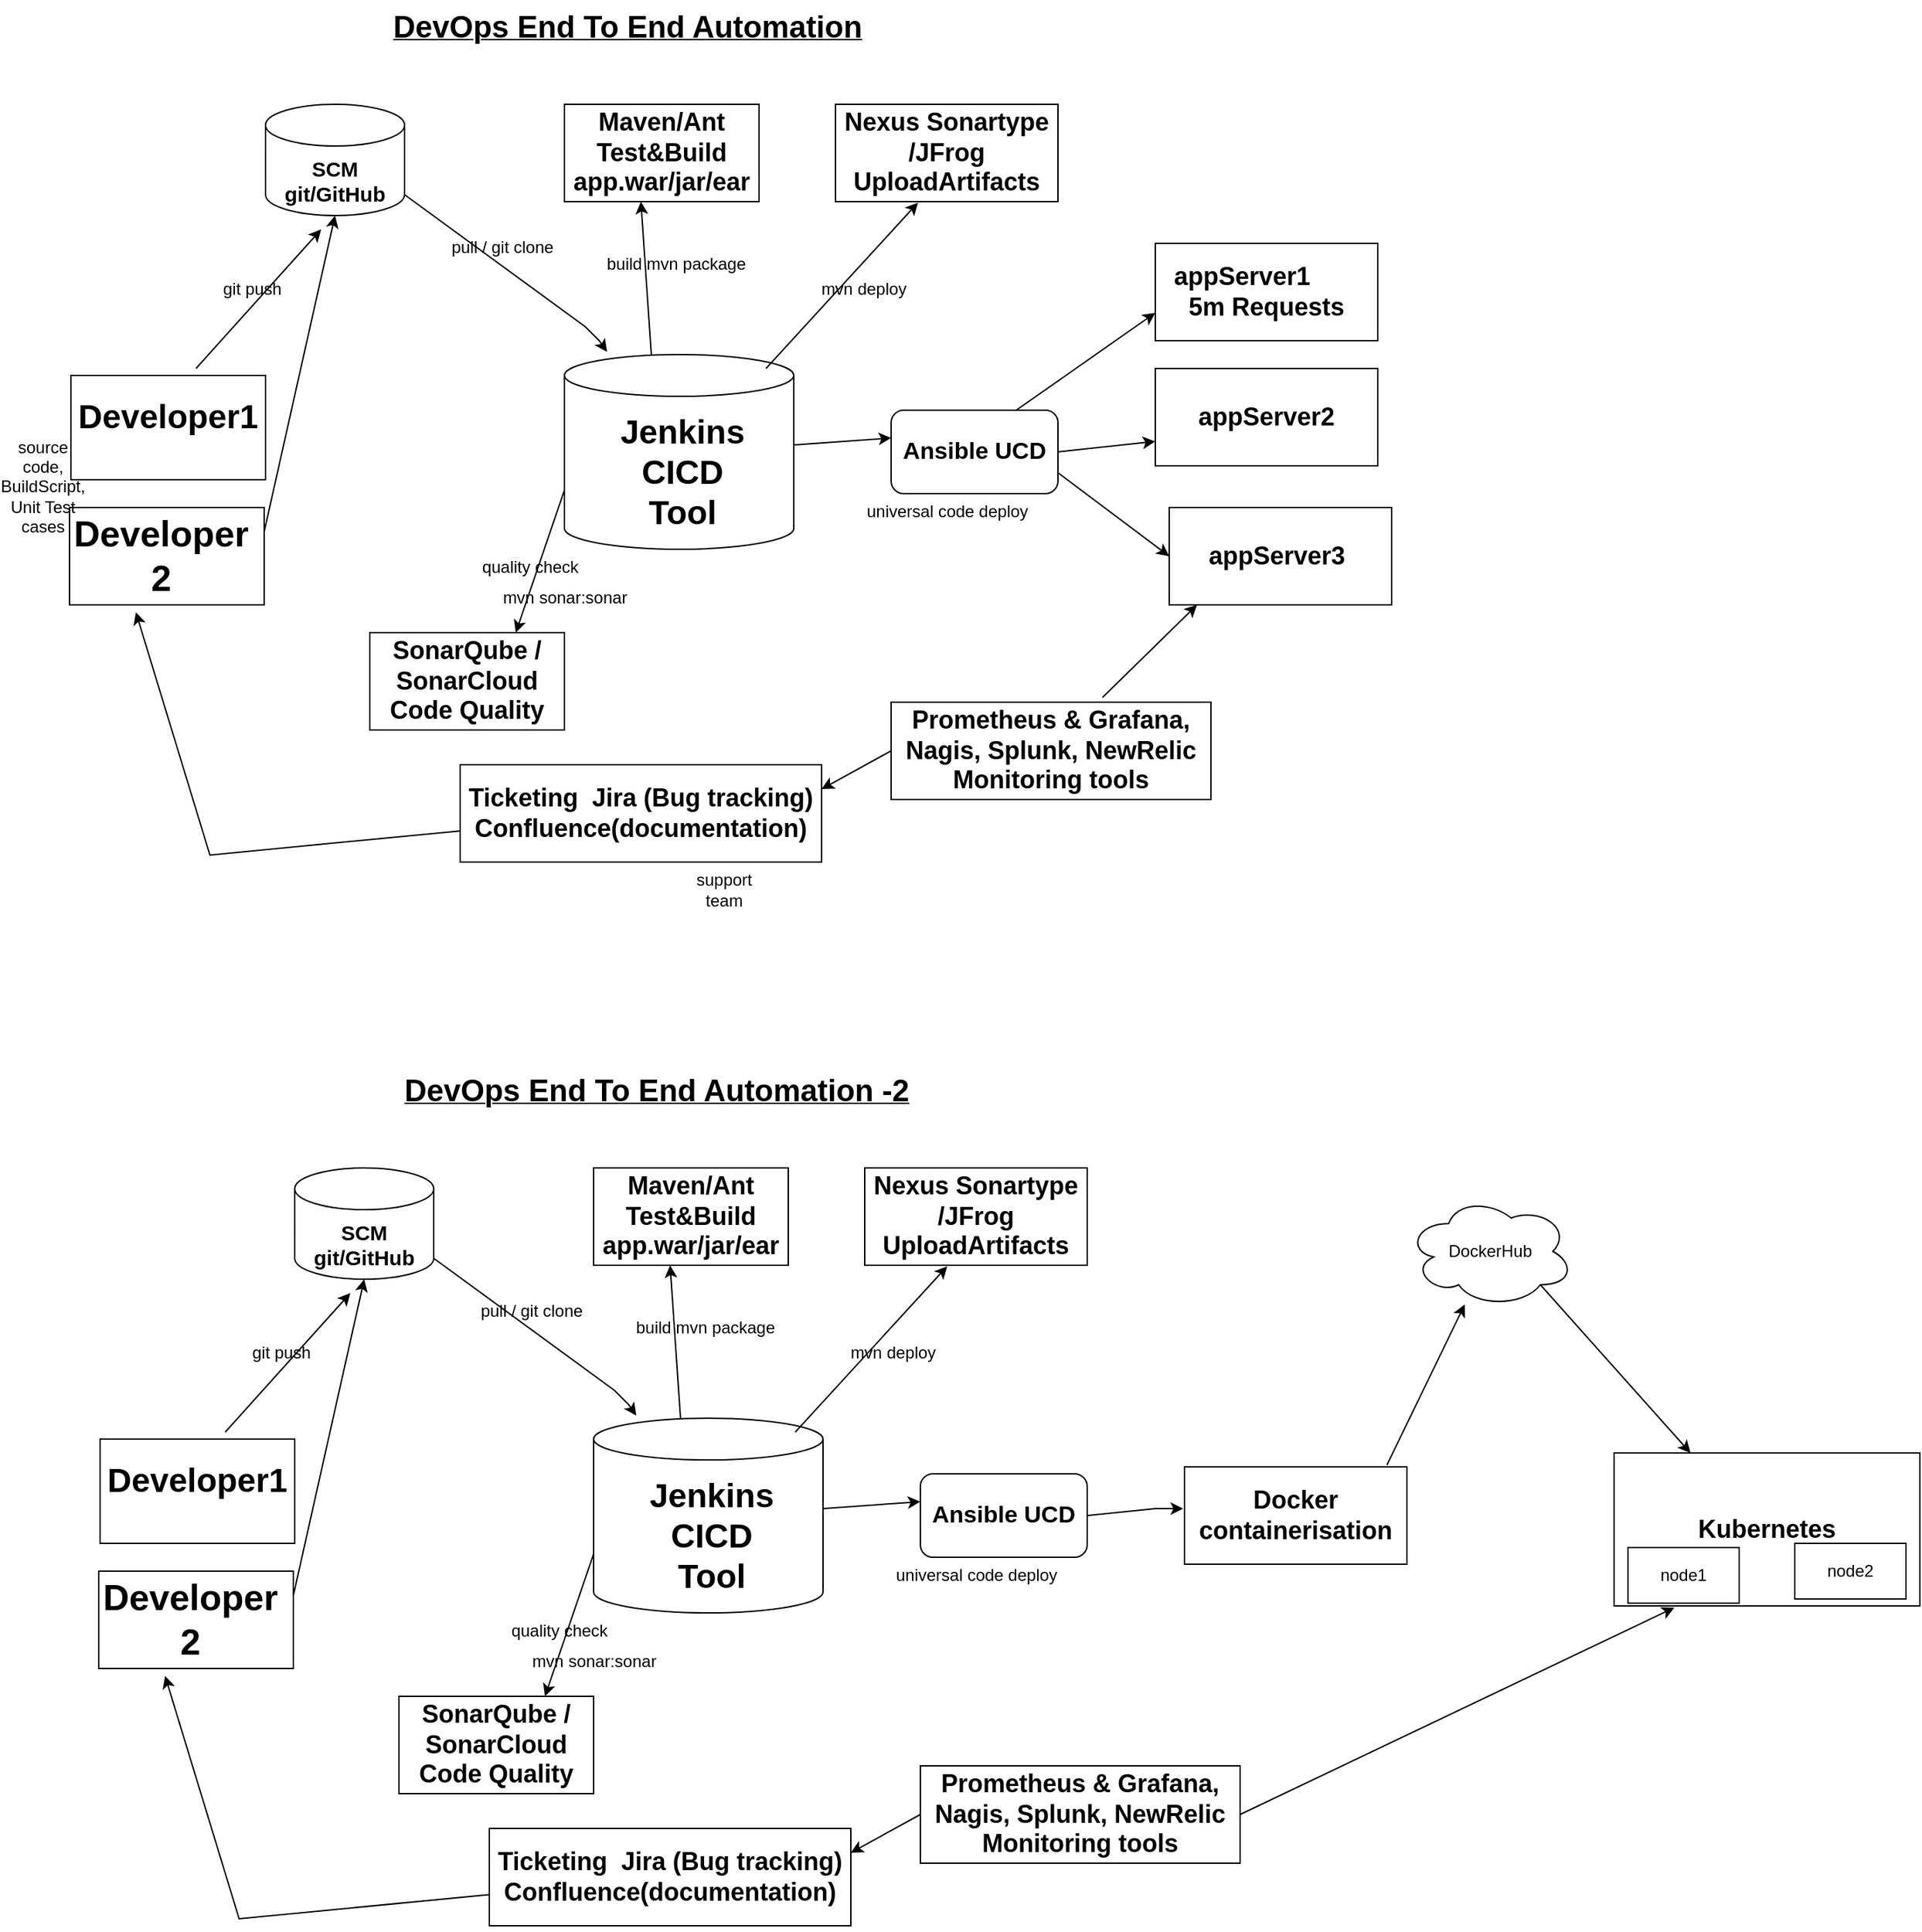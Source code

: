 <mxfile version="21.4.0" type="github">
  <diagram name="Page-1" id="sGoEkAkYfxBxlN_eNePl">
    <mxGraphModel dx="786" dy="1567" grid="1" gridSize="10" guides="1" tooltips="1" connect="1" arrows="1" fold="1" page="1" pageScale="1" pageWidth="850" pageHeight="1100" math="0" shadow="0">
      <root>
        <mxCell id="0" />
        <mxCell id="1" parent="0" />
        <mxCell id="tWXya9BSpgEIetVlgOEi-1" value="" style="rounded=0;whiteSpace=wrap;html=1;" vertex="1" parent="1">
          <mxGeometry x="69" y="330" width="140" height="70" as="geometry" />
        </mxCell>
        <mxCell id="tWXya9BSpgEIetVlgOEi-3" value="" style="rounded=0;whiteSpace=wrap;html=1;" vertex="1" parent="1">
          <mxGeometry x="70" y="235" width="140" height="75" as="geometry" />
        </mxCell>
        <mxCell id="tWXya9BSpgEIetVlgOEi-4" value="&lt;font style=&quot;font-size: 24px;&quot;&gt;&lt;b&gt;Developer1&lt;/b&gt;&lt;/font&gt;" style="text;html=1;strokeColor=none;fillColor=none;align=center;verticalAlign=middle;whiteSpace=wrap;rounded=0;" vertex="1" parent="1">
          <mxGeometry x="110" y="250" width="60" height="30" as="geometry" />
        </mxCell>
        <mxCell id="tWXya9BSpgEIetVlgOEi-8" value="" style="shape=cylinder3;whiteSpace=wrap;html=1;boundedLbl=1;backgroundOutline=1;size=15;" vertex="1" parent="1">
          <mxGeometry x="210" y="40" width="100" height="80" as="geometry" />
        </mxCell>
        <mxCell id="tWXya9BSpgEIetVlgOEi-9" value="&lt;font style=&quot;font-size: 15px;&quot;&gt;&lt;b&gt;&lt;font style=&quot;font-size: 15px;&quot;&gt;SCM&lt;/font&gt; git/&lt;font style=&quot;font-size: 15px;&quot;&gt;GitHub&lt;/font&gt;&lt;/b&gt;&lt;/font&gt;" style="text;html=1;strokeColor=none;fillColor=none;align=center;verticalAlign=middle;whiteSpace=wrap;rounded=0;" vertex="1" parent="1">
          <mxGeometry x="230" y="80" width="60" height="30" as="geometry" />
        </mxCell>
        <mxCell id="tWXya9BSpgEIetVlgOEi-10" value="" style="endArrow=classic;html=1;rounded=0;" edge="1" parent="1">
          <mxGeometry width="50" height="50" relative="1" as="geometry">
            <mxPoint x="160" y="230" as="sourcePoint" />
            <mxPoint x="250" y="130" as="targetPoint" />
            <Array as="points" />
          </mxGeometry>
        </mxCell>
        <mxCell id="tWXya9BSpgEIetVlgOEi-11" value="" style="endArrow=classic;html=1;rounded=0;entryX=0.5;entryY=1;entryDx=0;entryDy=0;entryPerimeter=0;exitX=1;exitY=0.25;exitDx=0;exitDy=0;" edge="1" parent="1" source="tWXya9BSpgEIetVlgOEi-1" target="tWXya9BSpgEIetVlgOEi-8">
          <mxGeometry width="50" height="50" relative="1" as="geometry">
            <mxPoint x="380" y="270" as="sourcePoint" />
            <mxPoint x="430" y="220" as="targetPoint" />
          </mxGeometry>
        </mxCell>
        <mxCell id="tWXya9BSpgEIetVlgOEi-12" value="" style="endArrow=classic;html=1;rounded=0;exitX=1;exitY=1;exitDx=0;exitDy=-15;exitPerimeter=0;entryX=0.186;entryY=-0.014;entryDx=0;entryDy=0;entryPerimeter=0;" edge="1" parent="1" source="tWXya9BSpgEIetVlgOEi-8" target="tWXya9BSpgEIetVlgOEi-13">
          <mxGeometry width="50" height="50" relative="1" as="geometry">
            <mxPoint x="320" y="100" as="sourcePoint" />
            <mxPoint x="430" y="220" as="targetPoint" />
            <Array as="points">
              <mxPoint x="440" y="200" />
              <mxPoint x="450" y="210" />
            </Array>
          </mxGeometry>
        </mxCell>
        <mxCell id="tWXya9BSpgEIetVlgOEi-13" value="" style="shape=cylinder3;whiteSpace=wrap;html=1;boundedLbl=1;backgroundOutline=1;size=15;" vertex="1" parent="1">
          <mxGeometry x="425" y="220" width="165" height="140" as="geometry" />
        </mxCell>
        <mxCell id="tWXya9BSpgEIetVlgOEi-14" value="&lt;b&gt;&lt;font style=&quot;font-size: 24px;&quot;&gt;Jenkins CICD Tool&lt;/font&gt;&lt;/b&gt;" style="text;html=1;strokeColor=none;fillColor=none;align=center;verticalAlign=middle;whiteSpace=wrap;rounded=0;" vertex="1" parent="1">
          <mxGeometry x="480" y="290" width="60" height="30" as="geometry" />
        </mxCell>
        <mxCell id="tWXya9BSpgEIetVlgOEi-15" value="&lt;b&gt;&lt;font style=&quot;font-size: 18px;&quot;&gt;SonarQube / SonarCloud Code Quality&lt;/font&gt;&lt;/b&gt;" style="rounded=0;whiteSpace=wrap;html=1;" vertex="1" parent="1">
          <mxGeometry x="285" y="420" width="140" height="70" as="geometry" />
        </mxCell>
        <mxCell id="tWXya9BSpgEIetVlgOEi-17" value="" style="endArrow=classic;html=1;rounded=0;exitX=0;exitY=0;exitDx=0;exitDy=97.5;exitPerimeter=0;entryX=0.75;entryY=0;entryDx=0;entryDy=0;" edge="1" parent="1" source="tWXya9BSpgEIetVlgOEi-13" target="tWXya9BSpgEIetVlgOEi-15">
          <mxGeometry width="50" height="50" relative="1" as="geometry">
            <mxPoint x="375" y="405" as="sourcePoint" />
            <mxPoint x="425" y="355" as="targetPoint" />
          </mxGeometry>
        </mxCell>
        <mxCell id="tWXya9BSpgEIetVlgOEi-18" value="&lt;b&gt;&lt;font style=&quot;font-size: 18px;&quot;&gt;Maven/Ant Test&amp;amp;Build app.war/jar/ear&lt;/font&gt;&lt;/b&gt;" style="rounded=0;whiteSpace=wrap;html=1;" vertex="1" parent="1">
          <mxGeometry x="425" y="40" width="140" height="70" as="geometry" />
        </mxCell>
        <mxCell id="tWXya9BSpgEIetVlgOEi-19" value="" style="endArrow=classic;html=1;rounded=0;entryX=0.393;entryY=1;entryDx=0;entryDy=0;entryPerimeter=0;" edge="1" parent="1" target="tWXya9BSpgEIetVlgOEi-18">
          <mxGeometry width="50" height="50" relative="1" as="geometry">
            <mxPoint x="487.5" y="220" as="sourcePoint" />
            <mxPoint x="537.5" y="170" as="targetPoint" />
            <Array as="points" />
          </mxGeometry>
        </mxCell>
        <mxCell id="tWXya9BSpgEIetVlgOEi-20" value="&lt;b&gt;&lt;font style=&quot;font-size: 18px;&quot;&gt;Nexus Sonartype /JFrog UploadArtifacts&lt;/font&gt;&lt;/b&gt;" style="rounded=0;whiteSpace=wrap;html=1;" vertex="1" parent="1">
          <mxGeometry x="620" y="40" width="160" height="70" as="geometry" />
        </mxCell>
        <mxCell id="tWXya9BSpgEIetVlgOEi-21" value="" style="endArrow=classic;html=1;rounded=0;entryX=0.371;entryY=1.01;entryDx=0;entryDy=0;entryPerimeter=0;" edge="1" parent="1" target="tWXya9BSpgEIetVlgOEi-20">
          <mxGeometry width="50" height="50" relative="1" as="geometry">
            <mxPoint x="570" y="230" as="sourcePoint" />
            <mxPoint x="620" y="180" as="targetPoint" />
          </mxGeometry>
        </mxCell>
        <mxCell id="tWXya9BSpgEIetVlgOEi-23" value="" style="endArrow=classic;html=1;rounded=0;" edge="1" parent="1">
          <mxGeometry width="50" height="50" relative="1" as="geometry">
            <mxPoint x="590" y="285" as="sourcePoint" />
            <mxPoint x="660" y="280" as="targetPoint" />
          </mxGeometry>
        </mxCell>
        <mxCell id="tWXya9BSpgEIetVlgOEi-24" value="&lt;b&gt;&lt;font style=&quot;font-size: 17px;&quot;&gt;Ansible UCD&lt;/font&gt;&lt;/b&gt;" style="rounded=1;whiteSpace=wrap;html=1;" vertex="1" parent="1">
          <mxGeometry x="660" y="260" width="120" height="60" as="geometry" />
        </mxCell>
        <mxCell id="tWXya9BSpgEIetVlgOEi-25" value="&lt;b&gt;&lt;font style=&quot;font-size: 18px;&quot;&gt;appServer1&amp;nbsp; &amp;nbsp; &amp;nbsp; &amp;nbsp; 5m Requests&lt;/font&gt;&lt;/b&gt;" style="rounded=0;whiteSpace=wrap;html=1;" vertex="1" parent="1">
          <mxGeometry x="850" y="140" width="160" height="70" as="geometry" />
        </mxCell>
        <mxCell id="tWXya9BSpgEIetVlgOEi-26" value="&lt;b style=&quot;border-color: var(--border-color);&quot;&gt;&lt;font style=&quot;border-color: var(--border-color); font-size: 18px;&quot;&gt;appServer2&lt;/font&gt;&lt;/b&gt;" style="rounded=0;whiteSpace=wrap;html=1;" vertex="1" parent="1">
          <mxGeometry x="850" y="230" width="160" height="70" as="geometry" />
        </mxCell>
        <mxCell id="tWXya9BSpgEIetVlgOEi-27" value="&lt;b style=&quot;border-color: var(--border-color);&quot;&gt;&lt;font style=&quot;border-color: var(--border-color); font-size: 18px;&quot;&gt;appServer3&amp;nbsp;&lt;/font&gt;&lt;/b&gt;" style="rounded=0;whiteSpace=wrap;html=1;" vertex="1" parent="1">
          <mxGeometry x="860" y="330" width="160" height="70" as="geometry" />
        </mxCell>
        <mxCell id="tWXya9BSpgEIetVlgOEi-28" value="" style="endArrow=classic;html=1;rounded=0;exitX=0.75;exitY=0;exitDx=0;exitDy=0;" edge="1" parent="1" source="tWXya9BSpgEIetVlgOEi-24">
          <mxGeometry width="50" height="50" relative="1" as="geometry">
            <mxPoint x="800" y="240" as="sourcePoint" />
            <mxPoint x="850" y="190" as="targetPoint" />
          </mxGeometry>
        </mxCell>
        <mxCell id="tWXya9BSpgEIetVlgOEi-29" value="" style="endArrow=classic;html=1;rounded=0;entryX=0;entryY=0.75;entryDx=0;entryDy=0;exitX=1;exitY=0.5;exitDx=0;exitDy=0;" edge="1" parent="1" source="tWXya9BSpgEIetVlgOEi-24" target="tWXya9BSpgEIetVlgOEi-26">
          <mxGeometry width="50" height="50" relative="1" as="geometry">
            <mxPoint x="790" y="290" as="sourcePoint" />
            <mxPoint x="840" y="240" as="targetPoint" />
          </mxGeometry>
        </mxCell>
        <mxCell id="tWXya9BSpgEIetVlgOEi-30" value="" style="endArrow=classic;html=1;rounded=0;exitX=1;exitY=0.75;exitDx=0;exitDy=0;entryX=0;entryY=0.5;entryDx=0;entryDy=0;" edge="1" parent="1" source="tWXya9BSpgEIetVlgOEi-24" target="tWXya9BSpgEIetVlgOEi-27">
          <mxGeometry width="50" height="50" relative="1" as="geometry">
            <mxPoint x="790" y="370" as="sourcePoint" />
            <mxPoint x="840" y="320" as="targetPoint" />
          </mxGeometry>
        </mxCell>
        <mxCell id="tWXya9BSpgEIetVlgOEi-31" value="git push" style="text;html=1;align=center;verticalAlign=middle;resizable=0;points=[];autosize=1;strokeColor=none;fillColor=none;" vertex="1" parent="1">
          <mxGeometry x="165" y="158" width="70" height="30" as="geometry" />
        </mxCell>
        <mxCell id="tWXya9BSpgEIetVlgOEi-32" value="pull / git clone" style="text;html=1;align=center;verticalAlign=middle;resizable=0;points=[];autosize=1;strokeColor=none;fillColor=none;" vertex="1" parent="1">
          <mxGeometry x="330" y="128" width="100" height="30" as="geometry" />
        </mxCell>
        <mxCell id="tWXya9BSpgEIetVlgOEi-33" value="quality check" style="text;html=1;align=center;verticalAlign=middle;resizable=0;points=[];autosize=1;strokeColor=none;fillColor=none;" vertex="1" parent="1">
          <mxGeometry x="355" y="358" width="90" height="30" as="geometry" />
        </mxCell>
        <mxCell id="tWXya9BSpgEIetVlgOEi-34" value="build mvn package" style="text;html=1;align=center;verticalAlign=middle;resizable=0;points=[];autosize=1;strokeColor=none;fillColor=none;" vertex="1" parent="1">
          <mxGeometry x="445" y="140" width="120" height="30" as="geometry" />
        </mxCell>
        <mxCell id="tWXya9BSpgEIetVlgOEi-35" value="mvn sonar:sonar" style="text;html=1;align=center;verticalAlign=middle;resizable=0;points=[];autosize=1;strokeColor=none;fillColor=none;" vertex="1" parent="1">
          <mxGeometry x="370" y="380" width="110" height="30" as="geometry" />
        </mxCell>
        <mxCell id="tWXya9BSpgEIetVlgOEi-36" value="mvn deploy" style="text;html=1;align=center;verticalAlign=middle;resizable=0;points=[];autosize=1;strokeColor=none;fillColor=none;" vertex="1" parent="1">
          <mxGeometry x="600" y="158" width="80" height="30" as="geometry" />
        </mxCell>
        <mxCell id="tWXya9BSpgEIetVlgOEi-39" value="&lt;b&gt;&lt;font style=&quot;font-size: 26px;&quot;&gt;Developer 2&lt;/font&gt;&lt;/b&gt;" style="text;html=1;strokeColor=none;fillColor=none;align=center;verticalAlign=middle;whiteSpace=wrap;rounded=0;" vertex="1" parent="1">
          <mxGeometry x="105" y="350" width="60" height="30" as="geometry" />
        </mxCell>
        <mxCell id="tWXya9BSpgEIetVlgOEi-40" value="source code, BuildScript, Unit Test cases" style="text;html=1;strokeColor=none;fillColor=none;align=center;verticalAlign=middle;whiteSpace=wrap;rounded=0;" vertex="1" parent="1">
          <mxGeometry x="20" y="300" width="60" height="30" as="geometry" />
        </mxCell>
        <mxCell id="tWXya9BSpgEIetVlgOEi-41" value="&lt;b&gt;&lt;u&gt;&lt;font style=&quot;font-size: 22px;&quot;&gt;DevOps End To End Automation&lt;/font&gt;&lt;/u&gt;&lt;/b&gt;" style="text;html=1;align=center;verticalAlign=middle;resizable=0;points=[];autosize=1;strokeColor=none;fillColor=none;" vertex="1" parent="1">
          <mxGeometry x="290" y="-35" width="360" height="40" as="geometry" />
        </mxCell>
        <mxCell id="tWXya9BSpgEIetVlgOEi-42" value="&lt;b&gt;&lt;font style=&quot;font-size: 18px;&quot;&gt;Ticketing&amp;nbsp; Jira (Bug tracking) Confluence(documentation)&lt;/font&gt;&lt;/b&gt;" style="rounded=0;whiteSpace=wrap;html=1;" vertex="1" parent="1">
          <mxGeometry x="350" y="515" width="260" height="70" as="geometry" />
        </mxCell>
        <mxCell id="tWXya9BSpgEIetVlgOEi-43" value="&lt;b&gt;&lt;font style=&quot;font-size: 18px;&quot;&gt;Prometheus &amp;amp; Grafana, Nagis, Splunk, NewRelic Monitoring tools&lt;/font&gt;&lt;/b&gt;" style="rounded=0;whiteSpace=wrap;html=1;" vertex="1" parent="1">
          <mxGeometry x="660" y="470" width="230" height="70" as="geometry" />
        </mxCell>
        <mxCell id="tWXya9BSpgEIetVlgOEi-44" value="universal code deploy" style="text;html=1;align=center;verticalAlign=middle;resizable=0;points=[];autosize=1;strokeColor=none;fillColor=none;" vertex="1" parent="1">
          <mxGeometry x="630" y="318" width="140" height="30" as="geometry" />
        </mxCell>
        <mxCell id="tWXya9BSpgEIetVlgOEi-48" value="support team" style="text;html=1;strokeColor=none;fillColor=none;align=center;verticalAlign=middle;whiteSpace=wrap;rounded=0;" vertex="1" parent="1">
          <mxGeometry x="510" y="590" width="60" height="30" as="geometry" />
        </mxCell>
        <mxCell id="tWXya9BSpgEIetVlgOEi-49" value="" style="endArrow=classic;html=1;rounded=0;exitX=0.661;exitY=-0.048;exitDx=0;exitDy=0;exitPerimeter=0;" edge="1" parent="1" source="tWXya9BSpgEIetVlgOEi-43">
          <mxGeometry width="50" height="50" relative="1" as="geometry">
            <mxPoint x="830" y="450" as="sourcePoint" />
            <mxPoint x="880" y="400" as="targetPoint" />
          </mxGeometry>
        </mxCell>
        <mxCell id="tWXya9BSpgEIetVlgOEi-50" value="" style="endArrow=classic;html=1;rounded=0;exitX=0;exitY=0.5;exitDx=0;exitDy=0;entryX=1;entryY=0.25;entryDx=0;entryDy=0;" edge="1" parent="1" source="tWXya9BSpgEIetVlgOEi-43" target="tWXya9BSpgEIetVlgOEi-42">
          <mxGeometry width="50" height="50" relative="1" as="geometry">
            <mxPoint x="620" y="500" as="sourcePoint" />
            <mxPoint x="640" y="470" as="targetPoint" />
          </mxGeometry>
        </mxCell>
        <mxCell id="tWXya9BSpgEIetVlgOEi-52" value="" style="endArrow=classic;html=1;rounded=0;entryX=0.341;entryY=1.076;entryDx=0;entryDy=0;entryPerimeter=0;" edge="1" parent="1" source="tWXya9BSpgEIetVlgOEi-42" target="tWXya9BSpgEIetVlgOEi-1">
          <mxGeometry width="50" height="50" relative="1" as="geometry">
            <mxPoint x="400" y="500" as="sourcePoint" />
            <mxPoint x="450" y="450" as="targetPoint" />
            <Array as="points">
              <mxPoint x="170" y="580" />
            </Array>
          </mxGeometry>
        </mxCell>
        <mxCell id="tWXya9BSpgEIetVlgOEi-54" value="" style="rounded=0;whiteSpace=wrap;html=1;" vertex="1" parent="1">
          <mxGeometry x="90" y="1095" width="140" height="70" as="geometry" />
        </mxCell>
        <mxCell id="tWXya9BSpgEIetVlgOEi-55" value="" style="rounded=0;whiteSpace=wrap;html=1;" vertex="1" parent="1">
          <mxGeometry x="91" y="1000" width="140" height="75" as="geometry" />
        </mxCell>
        <mxCell id="tWXya9BSpgEIetVlgOEi-56" value="&lt;font style=&quot;font-size: 24px;&quot;&gt;&lt;b&gt;Developer1&lt;/b&gt;&lt;/font&gt;" style="text;html=1;strokeColor=none;fillColor=none;align=center;verticalAlign=middle;whiteSpace=wrap;rounded=0;" vertex="1" parent="1">
          <mxGeometry x="131" y="1015" width="60" height="30" as="geometry" />
        </mxCell>
        <mxCell id="tWXya9BSpgEIetVlgOEi-57" value="" style="shape=cylinder3;whiteSpace=wrap;html=1;boundedLbl=1;backgroundOutline=1;size=15;" vertex="1" parent="1">
          <mxGeometry x="231" y="805" width="100" height="80" as="geometry" />
        </mxCell>
        <mxCell id="tWXya9BSpgEIetVlgOEi-58" value="&lt;font style=&quot;font-size: 15px;&quot;&gt;&lt;b&gt;&lt;font style=&quot;font-size: 15px;&quot;&gt;SCM&lt;/font&gt; git/&lt;font style=&quot;font-size: 15px;&quot;&gt;GitHub&lt;/font&gt;&lt;/b&gt;&lt;/font&gt;" style="text;html=1;strokeColor=none;fillColor=none;align=center;verticalAlign=middle;whiteSpace=wrap;rounded=0;" vertex="1" parent="1">
          <mxGeometry x="251" y="845" width="60" height="30" as="geometry" />
        </mxCell>
        <mxCell id="tWXya9BSpgEIetVlgOEi-59" value="" style="endArrow=classic;html=1;rounded=0;" edge="1" parent="1">
          <mxGeometry width="50" height="50" relative="1" as="geometry">
            <mxPoint x="181" y="995" as="sourcePoint" />
            <mxPoint x="271" y="895" as="targetPoint" />
            <Array as="points" />
          </mxGeometry>
        </mxCell>
        <mxCell id="tWXya9BSpgEIetVlgOEi-60" value="" style="endArrow=classic;html=1;rounded=0;entryX=0.5;entryY=1;entryDx=0;entryDy=0;entryPerimeter=0;exitX=1;exitY=0.25;exitDx=0;exitDy=0;" edge="1" parent="1" source="tWXya9BSpgEIetVlgOEi-54" target="tWXya9BSpgEIetVlgOEi-57">
          <mxGeometry width="50" height="50" relative="1" as="geometry">
            <mxPoint x="401" y="1035" as="sourcePoint" />
            <mxPoint x="451" y="985" as="targetPoint" />
          </mxGeometry>
        </mxCell>
        <mxCell id="tWXya9BSpgEIetVlgOEi-61" value="" style="endArrow=classic;html=1;rounded=0;exitX=1;exitY=1;exitDx=0;exitDy=-15;exitPerimeter=0;entryX=0.186;entryY=-0.014;entryDx=0;entryDy=0;entryPerimeter=0;" edge="1" parent="1" source="tWXya9BSpgEIetVlgOEi-57" target="tWXya9BSpgEIetVlgOEi-62">
          <mxGeometry width="50" height="50" relative="1" as="geometry">
            <mxPoint x="341" y="865" as="sourcePoint" />
            <mxPoint x="451" y="985" as="targetPoint" />
            <Array as="points">
              <mxPoint x="461" y="965" />
              <mxPoint x="471" y="975" />
            </Array>
          </mxGeometry>
        </mxCell>
        <mxCell id="tWXya9BSpgEIetVlgOEi-62" value="" style="shape=cylinder3;whiteSpace=wrap;html=1;boundedLbl=1;backgroundOutline=1;size=15;" vertex="1" parent="1">
          <mxGeometry x="446" y="985" width="165" height="140" as="geometry" />
        </mxCell>
        <mxCell id="tWXya9BSpgEIetVlgOEi-63" value="&lt;b&gt;&lt;font style=&quot;font-size: 24px;&quot;&gt;Jenkins CICD Tool&lt;/font&gt;&lt;/b&gt;" style="text;html=1;strokeColor=none;fillColor=none;align=center;verticalAlign=middle;whiteSpace=wrap;rounded=0;" vertex="1" parent="1">
          <mxGeometry x="501" y="1055" width="60" height="30" as="geometry" />
        </mxCell>
        <mxCell id="tWXya9BSpgEIetVlgOEi-64" value="&lt;b&gt;&lt;font style=&quot;font-size: 18px;&quot;&gt;SonarQube / SonarCloud Code Quality&lt;/font&gt;&lt;/b&gt;" style="rounded=0;whiteSpace=wrap;html=1;" vertex="1" parent="1">
          <mxGeometry x="306" y="1185" width="140" height="70" as="geometry" />
        </mxCell>
        <mxCell id="tWXya9BSpgEIetVlgOEi-65" value="" style="endArrow=classic;html=1;rounded=0;exitX=0;exitY=0;exitDx=0;exitDy=97.5;exitPerimeter=0;entryX=0.75;entryY=0;entryDx=0;entryDy=0;" edge="1" parent="1" source="tWXya9BSpgEIetVlgOEi-62" target="tWXya9BSpgEIetVlgOEi-64">
          <mxGeometry width="50" height="50" relative="1" as="geometry">
            <mxPoint x="396" y="1170" as="sourcePoint" />
            <mxPoint x="446" y="1120" as="targetPoint" />
          </mxGeometry>
        </mxCell>
        <mxCell id="tWXya9BSpgEIetVlgOEi-66" value="&lt;b&gt;&lt;font style=&quot;font-size: 18px;&quot;&gt;Maven/Ant Test&amp;amp;Build app.war/jar/ear&lt;/font&gt;&lt;/b&gt;" style="rounded=0;whiteSpace=wrap;html=1;" vertex="1" parent="1">
          <mxGeometry x="446" y="805" width="140" height="70" as="geometry" />
        </mxCell>
        <mxCell id="tWXya9BSpgEIetVlgOEi-67" value="" style="endArrow=classic;html=1;rounded=0;entryX=0.393;entryY=1;entryDx=0;entryDy=0;entryPerimeter=0;" edge="1" parent="1" target="tWXya9BSpgEIetVlgOEi-66">
          <mxGeometry width="50" height="50" relative="1" as="geometry">
            <mxPoint x="508.5" y="985" as="sourcePoint" />
            <mxPoint x="558.5" y="935" as="targetPoint" />
            <Array as="points" />
          </mxGeometry>
        </mxCell>
        <mxCell id="tWXya9BSpgEIetVlgOEi-68" value="&lt;b&gt;&lt;font style=&quot;font-size: 18px;&quot;&gt;Nexus Sonartype /JFrog UploadArtifacts&lt;/font&gt;&lt;/b&gt;" style="rounded=0;whiteSpace=wrap;html=1;" vertex="1" parent="1">
          <mxGeometry x="641" y="805" width="160" height="70" as="geometry" />
        </mxCell>
        <mxCell id="tWXya9BSpgEIetVlgOEi-69" value="" style="endArrow=classic;html=1;rounded=0;entryX=0.371;entryY=1.01;entryDx=0;entryDy=0;entryPerimeter=0;" edge="1" parent="1" target="tWXya9BSpgEIetVlgOEi-68">
          <mxGeometry width="50" height="50" relative="1" as="geometry">
            <mxPoint x="591" y="995" as="sourcePoint" />
            <mxPoint x="641" y="945" as="targetPoint" />
          </mxGeometry>
        </mxCell>
        <mxCell id="tWXya9BSpgEIetVlgOEi-70" value="" style="endArrow=classic;html=1;rounded=0;" edge="1" parent="1">
          <mxGeometry width="50" height="50" relative="1" as="geometry">
            <mxPoint x="611" y="1050" as="sourcePoint" />
            <mxPoint x="681" y="1045" as="targetPoint" />
          </mxGeometry>
        </mxCell>
        <mxCell id="tWXya9BSpgEIetVlgOEi-71" value="&lt;b&gt;&lt;font style=&quot;font-size: 17px;&quot;&gt;Ansible UCD&lt;/font&gt;&lt;/b&gt;" style="rounded=1;whiteSpace=wrap;html=1;" vertex="1" parent="1">
          <mxGeometry x="681" y="1025" width="120" height="60" as="geometry" />
        </mxCell>
        <mxCell id="tWXya9BSpgEIetVlgOEi-73" value="&lt;b style=&quot;border-color: var(--border-color);&quot;&gt;&lt;font style=&quot;border-color: var(--border-color); font-size: 18px;&quot;&gt;Docker containerisation&lt;/font&gt;&lt;/b&gt;" style="rounded=0;whiteSpace=wrap;html=1;" vertex="1" parent="1">
          <mxGeometry x="871" y="1020" width="160" height="70" as="geometry" />
        </mxCell>
        <mxCell id="tWXya9BSpgEIetVlgOEi-74" value="&lt;b&gt;&lt;font style=&quot;font-size: 18px;&quot;&gt;Kubernetes&lt;/font&gt;&lt;/b&gt;" style="rounded=0;whiteSpace=wrap;html=1;" vertex="1" parent="1">
          <mxGeometry x="1180" y="1010" width="220" height="110" as="geometry" />
        </mxCell>
        <mxCell id="tWXya9BSpgEIetVlgOEi-76" value="" style="endArrow=classic;html=1;rounded=0;exitX=1;exitY=0.5;exitDx=0;exitDy=0;" edge="1" parent="1" source="tWXya9BSpgEIetVlgOEi-71">
          <mxGeometry width="50" height="50" relative="1" as="geometry">
            <mxPoint x="811" y="1055" as="sourcePoint" />
            <mxPoint x="870" y="1050" as="targetPoint" />
            <Array as="points">
              <mxPoint x="850" y="1050" />
            </Array>
          </mxGeometry>
        </mxCell>
        <mxCell id="tWXya9BSpgEIetVlgOEi-78" value="git push" style="text;html=1;align=center;verticalAlign=middle;resizable=0;points=[];autosize=1;strokeColor=none;fillColor=none;" vertex="1" parent="1">
          <mxGeometry x="186" y="923" width="70" height="30" as="geometry" />
        </mxCell>
        <mxCell id="tWXya9BSpgEIetVlgOEi-79" value="pull / git clone" style="text;html=1;align=center;verticalAlign=middle;resizable=0;points=[];autosize=1;strokeColor=none;fillColor=none;" vertex="1" parent="1">
          <mxGeometry x="351" y="893" width="100" height="30" as="geometry" />
        </mxCell>
        <mxCell id="tWXya9BSpgEIetVlgOEi-80" value="quality check" style="text;html=1;align=center;verticalAlign=middle;resizable=0;points=[];autosize=1;strokeColor=none;fillColor=none;" vertex="1" parent="1">
          <mxGeometry x="376" y="1123" width="90" height="30" as="geometry" />
        </mxCell>
        <mxCell id="tWXya9BSpgEIetVlgOEi-81" value="build mvn package" style="text;html=1;align=center;verticalAlign=middle;resizable=0;points=[];autosize=1;strokeColor=none;fillColor=none;" vertex="1" parent="1">
          <mxGeometry x="466" y="905" width="120" height="30" as="geometry" />
        </mxCell>
        <mxCell id="tWXya9BSpgEIetVlgOEi-82" value="mvn sonar:sonar" style="text;html=1;align=center;verticalAlign=middle;resizable=0;points=[];autosize=1;strokeColor=none;fillColor=none;" vertex="1" parent="1">
          <mxGeometry x="391" y="1145" width="110" height="30" as="geometry" />
        </mxCell>
        <mxCell id="tWXya9BSpgEIetVlgOEi-83" value="mvn deploy" style="text;html=1;align=center;verticalAlign=middle;resizable=0;points=[];autosize=1;strokeColor=none;fillColor=none;" vertex="1" parent="1">
          <mxGeometry x="621" y="923" width="80" height="30" as="geometry" />
        </mxCell>
        <mxCell id="tWXya9BSpgEIetVlgOEi-84" value="&lt;b&gt;&lt;font style=&quot;font-size: 26px;&quot;&gt;Developer 2&lt;/font&gt;&lt;/b&gt;" style="text;html=1;strokeColor=none;fillColor=none;align=center;verticalAlign=middle;whiteSpace=wrap;rounded=0;" vertex="1" parent="1">
          <mxGeometry x="126" y="1115" width="60" height="30" as="geometry" />
        </mxCell>
        <mxCell id="tWXya9BSpgEIetVlgOEi-85" value="&lt;b&gt;&lt;u&gt;&lt;font style=&quot;font-size: 22px;&quot;&gt;DevOps End To End Automation -2&lt;/font&gt;&lt;/u&gt;&lt;/b&gt;" style="text;html=1;align=center;verticalAlign=middle;resizable=0;points=[];autosize=1;strokeColor=none;fillColor=none;" vertex="1" parent="1">
          <mxGeometry x="296" y="730" width="390" height="40" as="geometry" />
        </mxCell>
        <mxCell id="tWXya9BSpgEIetVlgOEi-86" value="&lt;b&gt;&lt;font style=&quot;font-size: 18px;&quot;&gt;Ticketing&amp;nbsp; Jira (Bug tracking) Confluence(documentation)&lt;/font&gt;&lt;/b&gt;" style="rounded=0;whiteSpace=wrap;html=1;" vertex="1" parent="1">
          <mxGeometry x="371" y="1280" width="260" height="70" as="geometry" />
        </mxCell>
        <mxCell id="tWXya9BSpgEIetVlgOEi-87" value="&lt;b&gt;&lt;font style=&quot;font-size: 18px;&quot;&gt;Prometheus &amp;amp; Grafana, Nagis, Splunk, NewRelic Monitoring tools&lt;/font&gt;&lt;/b&gt;" style="rounded=0;whiteSpace=wrap;html=1;" vertex="1" parent="1">
          <mxGeometry x="681" y="1235" width="230" height="70" as="geometry" />
        </mxCell>
        <mxCell id="tWXya9BSpgEIetVlgOEi-88" value="universal code deploy" style="text;html=1;align=center;verticalAlign=middle;resizable=0;points=[];autosize=1;strokeColor=none;fillColor=none;" vertex="1" parent="1">
          <mxGeometry x="651" y="1083" width="140" height="30" as="geometry" />
        </mxCell>
        <mxCell id="tWXya9BSpgEIetVlgOEi-90" value="" style="endArrow=classic;html=1;rounded=0;exitX=0;exitY=0.5;exitDx=0;exitDy=0;entryX=1;entryY=0.25;entryDx=0;entryDy=0;" edge="1" parent="1" source="tWXya9BSpgEIetVlgOEi-87" target="tWXya9BSpgEIetVlgOEi-86">
          <mxGeometry width="50" height="50" relative="1" as="geometry">
            <mxPoint x="641" y="1265" as="sourcePoint" />
            <mxPoint x="661" y="1235" as="targetPoint" />
          </mxGeometry>
        </mxCell>
        <mxCell id="tWXya9BSpgEIetVlgOEi-91" value="" style="endArrow=classic;html=1;rounded=0;entryX=0.341;entryY=1.076;entryDx=0;entryDy=0;entryPerimeter=0;" edge="1" parent="1" source="tWXya9BSpgEIetVlgOEi-86" target="tWXya9BSpgEIetVlgOEi-54">
          <mxGeometry width="50" height="50" relative="1" as="geometry">
            <mxPoint x="421" y="1265" as="sourcePoint" />
            <mxPoint x="471" y="1215" as="targetPoint" />
            <Array as="points">
              <mxPoint x="191" y="1345" />
            </Array>
          </mxGeometry>
        </mxCell>
        <mxCell id="tWXya9BSpgEIetVlgOEi-92" value="DockerHub" style="ellipse;shape=cloud;whiteSpace=wrap;html=1;" vertex="1" parent="1">
          <mxGeometry x="1031" y="825" width="120" height="80" as="geometry" />
        </mxCell>
        <mxCell id="tWXya9BSpgEIetVlgOEi-93" value="node1" style="rounded=0;whiteSpace=wrap;html=1;" vertex="1" parent="1">
          <mxGeometry x="1190" y="1078" width="80" height="40" as="geometry" />
        </mxCell>
        <mxCell id="tWXya9BSpgEIetVlgOEi-94" value="node2" style="rounded=0;whiteSpace=wrap;html=1;" vertex="1" parent="1">
          <mxGeometry x="1310" y="1075" width="80" height="40" as="geometry" />
        </mxCell>
        <mxCell id="tWXya9BSpgEIetVlgOEi-95" value="" style="endArrow=classic;html=1;rounded=0;exitX=0.91;exitY=-0.019;exitDx=0;exitDy=0;exitPerimeter=0;" edge="1" parent="1" source="tWXya9BSpgEIetVlgOEi-73" target="tWXya9BSpgEIetVlgOEi-92">
          <mxGeometry width="50" height="50" relative="1" as="geometry">
            <mxPoint x="1020" y="1010" as="sourcePoint" />
            <mxPoint x="1060" y="1000" as="targetPoint" />
          </mxGeometry>
        </mxCell>
        <mxCell id="tWXya9BSpgEIetVlgOEi-96" value="" style="endArrow=classic;html=1;rounded=0;entryX=0.25;entryY=0;entryDx=0;entryDy=0;exitX=0.8;exitY=0.8;exitDx=0;exitDy=0;exitPerimeter=0;" edge="1" parent="1" source="tWXya9BSpgEIetVlgOEi-92" target="tWXya9BSpgEIetVlgOEi-74">
          <mxGeometry width="50" height="50" relative="1" as="geometry">
            <mxPoint x="1140" y="935" as="sourcePoint" />
            <mxPoint x="1190" y="885" as="targetPoint" />
          </mxGeometry>
        </mxCell>
        <mxCell id="tWXya9BSpgEIetVlgOEi-98" value="" style="endArrow=classic;html=1;rounded=0;entryX=0.417;entryY=1.08;entryDx=0;entryDy=0;entryPerimeter=0;exitX=1;exitY=0.5;exitDx=0;exitDy=0;" edge="1" parent="1" source="tWXya9BSpgEIetVlgOEi-87" target="tWXya9BSpgEIetVlgOEi-93">
          <mxGeometry width="50" height="50" relative="1" as="geometry">
            <mxPoint x="1031" y="1245" as="sourcePoint" />
            <mxPoint x="1081" y="1195" as="targetPoint" />
          </mxGeometry>
        </mxCell>
      </root>
    </mxGraphModel>
  </diagram>
</mxfile>
